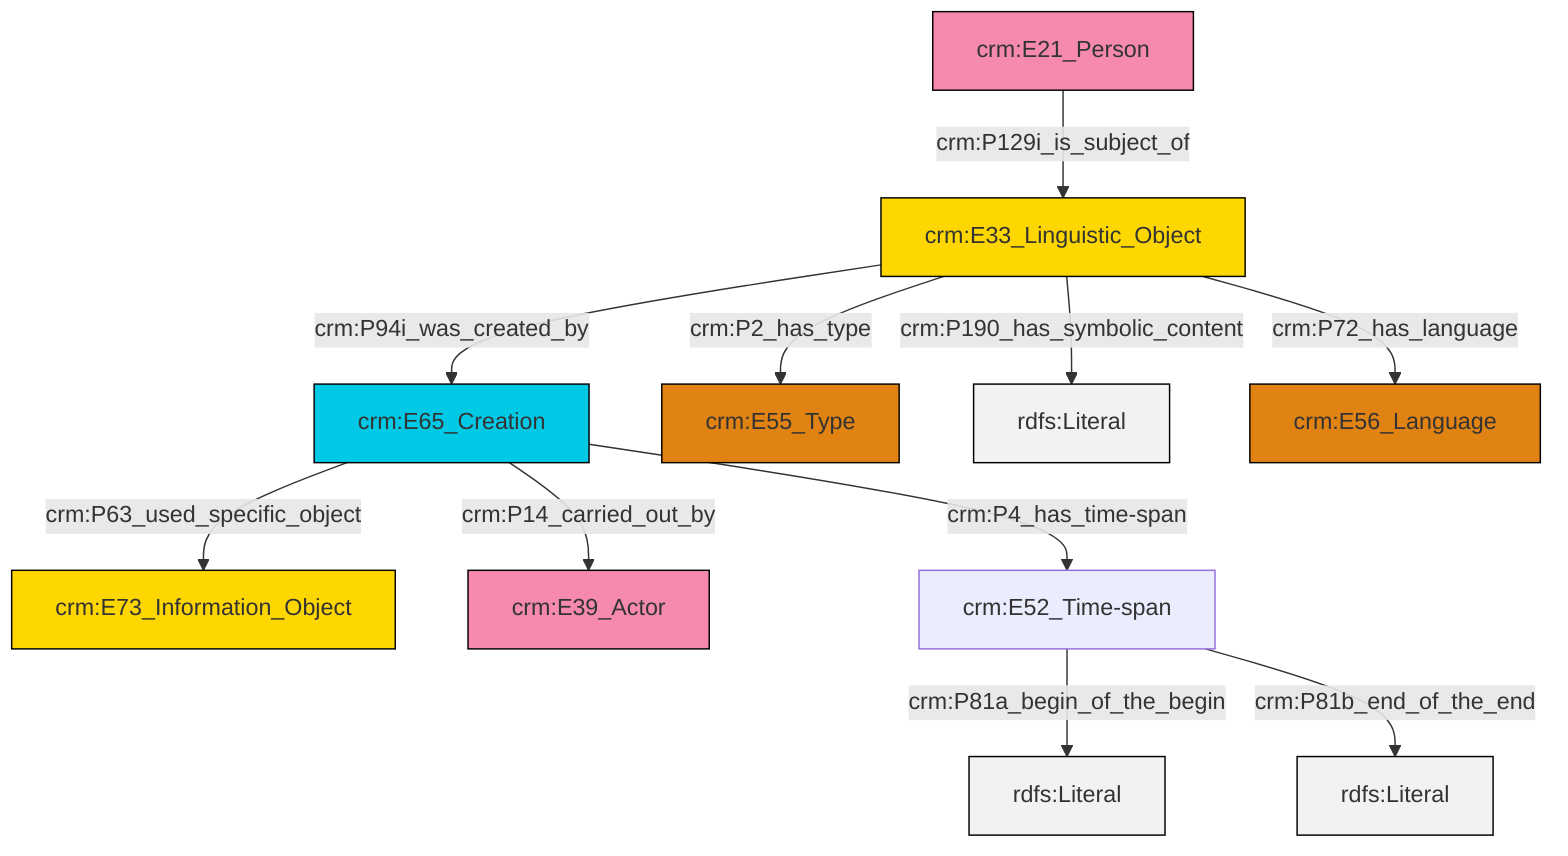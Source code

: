 graph TD
classDef Literal fill:#f2f2f2,stroke:#000000;
classDef CRM_Entity fill:#FFFFFF,stroke:#000000;
classDef Temporal_Entity fill:#00C9E6, stroke:#000000;
classDef Type fill:#E18312, stroke:#000000;
classDef Time-Span fill:#2C9C91, stroke:#000000;
classDef Appellation fill:#FFEB7F, stroke:#000000;
classDef Place fill:#008836, stroke:#000000;
classDef Persistent_Item fill:#B266B2, stroke:#000000;
classDef Conceptual_Object fill:#FFD700, stroke:#000000;
classDef Physical_Thing fill:#D2B48C, stroke:#000000;
classDef Actor fill:#f58aad, stroke:#000000;
classDef PC_Classes fill:#4ce600, stroke:#000000;
classDef Multi fill:#cccccc,stroke:#000000;

6["crm:E33_Linguistic_Object"]:::Conceptual_Object -->|crm:P94i_was_created_by| 4["crm:E65_Creation"]:::Temporal_Entity
4["crm:E65_Creation"]:::Temporal_Entity -->|crm:P14_carried_out_by| 7["crm:E39_Actor"]:::Actor
9["crm:E52_Time-span"]:::Default -->|crm:P81a_begin_of_the_begin| 10[rdfs:Literal]:::Literal
6["crm:E33_Linguistic_Object"]:::Conceptual_Object -->|crm:P190_has_symbolic_content| 13[rdfs:Literal]:::Literal
6["crm:E33_Linguistic_Object"]:::Conceptual_Object -->|crm:P72_has_language| 14["crm:E56_Language"]:::Type
9["crm:E52_Time-span"]:::Default -->|crm:P81b_end_of_the_end| 15[rdfs:Literal]:::Literal
6["crm:E33_Linguistic_Object"]:::Conceptual_Object -->|crm:P2_has_type| 11["crm:E55_Type"]:::Type
4["crm:E65_Creation"]:::Temporal_Entity -->|crm:P4_has_time-span| 9["crm:E52_Time-span"]:::Default
2["crm:E21_Person"]:::Actor -->|crm:P129i_is_subject_of| 6["crm:E33_Linguistic_Object"]:::Conceptual_Object
4["crm:E65_Creation"]:::Temporal_Entity -->|crm:P63_used_specific_object| 0["crm:E73_Information_Object"]:::Conceptual_Object